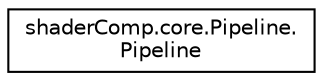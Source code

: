 digraph "Graphical Class Hierarchy"
{
  edge [fontname="Helvetica",fontsize="10",labelfontname="Helvetica",labelfontsize="10"];
  node [fontname="Helvetica",fontsize="10",shape=record];
  rankdir="LR";
  Node1 [label="shaderComp.core.Pipeline.\lPipeline",height=0.2,width=0.4,color="black", fillcolor="white", style="filled",URL="$classshader_comp_1_1core_1_1_pipeline_1_1_pipeline.html"];
}
